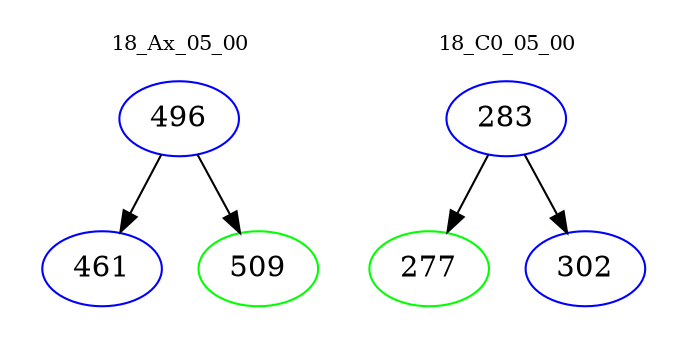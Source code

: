 digraph{
subgraph cluster_0 {
color = white
label = "18_Ax_05_00";
fontsize=10;
T0_496 [label="496", color="blue"]
T0_496 -> T0_461 [color="black"]
T0_461 [label="461", color="blue"]
T0_496 -> T0_509 [color="black"]
T0_509 [label="509", color="green"]
}
subgraph cluster_1 {
color = white
label = "18_C0_05_00";
fontsize=10;
T1_283 [label="283", color="blue"]
T1_283 -> T1_277 [color="black"]
T1_277 [label="277", color="green"]
T1_283 -> T1_302 [color="black"]
T1_302 [label="302", color="blue"]
}
}
